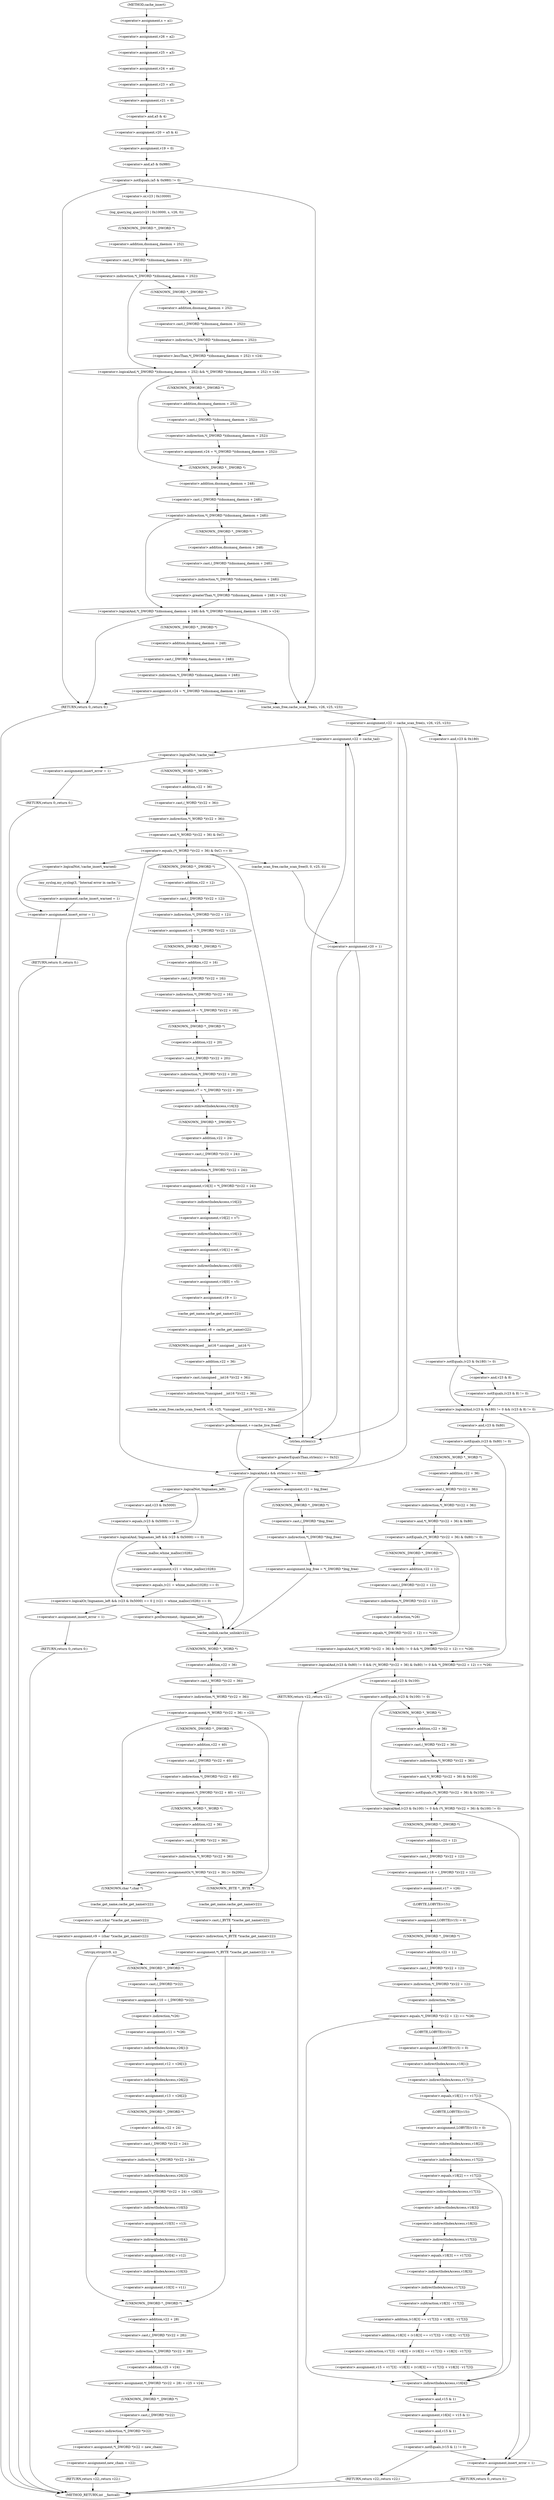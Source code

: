 digraph cache_insert {  
"1000152" [label = "(<operator>.assignment,s = a1)" ]
"1000155" [label = "(<operator>.assignment,v26 = a2)" ]
"1000158" [label = "(<operator>.assignment,v25 = a3)" ]
"1000161" [label = "(<operator>.assignment,v24 = a4)" ]
"1000164" [label = "(<operator>.assignment,v23 = a5)" ]
"1000167" [label = "(<operator>.assignment,v21 = 0)" ]
"1000170" [label = "(<operator>.assignment,v20 = a5 & 4)" ]
"1000172" [label = "(<operator>.and,a5 & 4)" ]
"1000175" [label = "(<operator>.assignment,v19 = 0)" ]
"1000179" [label = "(<operator>.notEquals,(a5 & 0x980) != 0)" ]
"1000180" [label = "(<operator>.and,a5 & 0x980)" ]
"1000185" [label = "(log_query,log_query(v23 | 0x10000, s, v26, 0))" ]
"1000186" [label = "(<operator>.or,v23 | 0x10000)" ]
"1000193" [label = "(<operator>.logicalAnd,*(_DWORD *)(dnsmasq_daemon + 252) && *(_DWORD *)(dnsmasq_daemon + 252) < v24)" ]
"1000194" [label = "(<operator>.indirection,*(_DWORD *)(dnsmasq_daemon + 252))" ]
"1000195" [label = "(<operator>.cast,(_DWORD *)(dnsmasq_daemon + 252))" ]
"1000196" [label = "(UNKNOWN,_DWORD *,_DWORD *)" ]
"1000197" [label = "(<operator>.addition,dnsmasq_daemon + 252)" ]
"1000200" [label = "(<operator>.lessThan,*(_DWORD *)(dnsmasq_daemon + 252) < v24)" ]
"1000201" [label = "(<operator>.indirection,*(_DWORD *)(dnsmasq_daemon + 252))" ]
"1000202" [label = "(<operator>.cast,(_DWORD *)(dnsmasq_daemon + 252))" ]
"1000203" [label = "(UNKNOWN,_DWORD *,_DWORD *)" ]
"1000204" [label = "(<operator>.addition,dnsmasq_daemon + 252)" ]
"1000208" [label = "(<operator>.assignment,v24 = *(_DWORD *)(dnsmasq_daemon + 252))" ]
"1000210" [label = "(<operator>.indirection,*(_DWORD *)(dnsmasq_daemon + 252))" ]
"1000211" [label = "(<operator>.cast,(_DWORD *)(dnsmasq_daemon + 252))" ]
"1000212" [label = "(UNKNOWN,_DWORD *,_DWORD *)" ]
"1000213" [label = "(<operator>.addition,dnsmasq_daemon + 252)" ]
"1000217" [label = "(<operator>.logicalAnd,*(_DWORD *)(dnsmasq_daemon + 248) && *(_DWORD *)(dnsmasq_daemon + 248) > v24)" ]
"1000218" [label = "(<operator>.indirection,*(_DWORD *)(dnsmasq_daemon + 248))" ]
"1000219" [label = "(<operator>.cast,(_DWORD *)(dnsmasq_daemon + 248))" ]
"1000220" [label = "(UNKNOWN,_DWORD *,_DWORD *)" ]
"1000221" [label = "(<operator>.addition,dnsmasq_daemon + 248)" ]
"1000224" [label = "(<operator>.greaterThan,*(_DWORD *)(dnsmasq_daemon + 248) > v24)" ]
"1000225" [label = "(<operator>.indirection,*(_DWORD *)(dnsmasq_daemon + 248))" ]
"1000226" [label = "(<operator>.cast,(_DWORD *)(dnsmasq_daemon + 248))" ]
"1000227" [label = "(UNKNOWN,_DWORD *,_DWORD *)" ]
"1000228" [label = "(<operator>.addition,dnsmasq_daemon + 248)" ]
"1000232" [label = "(<operator>.assignment,v24 = *(_DWORD *)(dnsmasq_daemon + 248))" ]
"1000234" [label = "(<operator>.indirection,*(_DWORD *)(dnsmasq_daemon + 248))" ]
"1000235" [label = "(<operator>.cast,(_DWORD *)(dnsmasq_daemon + 248))" ]
"1000236" [label = "(UNKNOWN,_DWORD *,_DWORD *)" ]
"1000237" [label = "(<operator>.addition,dnsmasq_daemon + 248)" ]
"1000242" [label = "(RETURN,return 0;,return 0;)" ]
"1000244" [label = "(<operator>.assignment,v22 = cache_scan_free(s, v26, v25, v23))" ]
"1000246" [label = "(cache_scan_free,cache_scan_free(s, v26, v25, v23))" ]
"1000255" [label = "(<operator>.logicalAnd,(v23 & 0x180) != 0 && (v23 & 8) != 0)" ]
"1000256" [label = "(<operator>.notEquals,(v23 & 0x180) != 0)" ]
"1000257" [label = "(<operator>.and,v23 & 0x180)" ]
"1000261" [label = "(<operator>.notEquals,(v23 & 8) != 0)" ]
"1000262" [label = "(<operator>.and,v23 & 8)" ]
"1000268" [label = "(<operator>.logicalAnd,(v23 & 0x80) != 0 && (*(_WORD *)(v22 + 36) & 0x80) != 0 && *(_DWORD *)(v22 + 12) == *v26)" ]
"1000269" [label = "(<operator>.notEquals,(v23 & 0x80) != 0)" ]
"1000270" [label = "(<operator>.and,v23 & 0x80)" ]
"1000274" [label = "(<operator>.logicalAnd,(*(_WORD *)(v22 + 36) & 0x80) != 0 && *(_DWORD *)(v22 + 12) == *v26)" ]
"1000275" [label = "(<operator>.notEquals,(*(_WORD *)(v22 + 36) & 0x80) != 0)" ]
"1000276" [label = "(<operator>.and,*(_WORD *)(v22 + 36) & 0x80)" ]
"1000277" [label = "(<operator>.indirection,*(_WORD *)(v22 + 36))" ]
"1000278" [label = "(<operator>.cast,(_WORD *)(v22 + 36))" ]
"1000279" [label = "(UNKNOWN,_WORD *,_WORD *)" ]
"1000280" [label = "(<operator>.addition,v22 + 36)" ]
"1000285" [label = "(<operator>.equals,*(_DWORD *)(v22 + 12) == *v26)" ]
"1000286" [label = "(<operator>.indirection,*(_DWORD *)(v22 + 12))" ]
"1000287" [label = "(<operator>.cast,(_DWORD *)(v22 + 12))" ]
"1000288" [label = "(UNKNOWN,_DWORD *,_DWORD *)" ]
"1000289" [label = "(<operator>.addition,v22 + 12)" ]
"1000292" [label = "(<operator>.indirection,*v26)" ]
"1000294" [label = "(RETURN,return v22;,return v22;)" ]
"1000297" [label = "(<operator>.logicalAnd,(v23 & 0x100) != 0 && (*(_WORD *)(v22 + 36) & 0x100) != 0)" ]
"1000298" [label = "(<operator>.notEquals,(v23 & 0x100) != 0)" ]
"1000299" [label = "(<operator>.and,v23 & 0x100)" ]
"1000303" [label = "(<operator>.notEquals,(*(_WORD *)(v22 + 36) & 0x100) != 0)" ]
"1000304" [label = "(<operator>.and,*(_WORD *)(v22 + 36) & 0x100)" ]
"1000305" [label = "(<operator>.indirection,*(_WORD *)(v22 + 36))" ]
"1000306" [label = "(<operator>.cast,(_WORD *)(v22 + 36))" ]
"1000307" [label = "(UNKNOWN,_WORD *,_WORD *)" ]
"1000308" [label = "(<operator>.addition,v22 + 36)" ]
"1000314" [label = "(<operator>.assignment,v18 = (_DWORD *)(v22 + 12))" ]
"1000316" [label = "(<operator>.cast,(_DWORD *)(v22 + 12))" ]
"1000317" [label = "(UNKNOWN,_DWORD *,_DWORD *)" ]
"1000318" [label = "(<operator>.addition,v22 + 12)" ]
"1000321" [label = "(<operator>.assignment,v17 = v26)" ]
"1000324" [label = "(<operator>.assignment,LOBYTE(v15) = 0)" ]
"1000325" [label = "(LOBYTE,LOBYTE(v15))" ]
"1000329" [label = "(<operator>.equals,*(_DWORD *)(v22 + 12) == *v26)" ]
"1000330" [label = "(<operator>.indirection,*(_DWORD *)(v22 + 12))" ]
"1000331" [label = "(<operator>.cast,(_DWORD *)(v22 + 12))" ]
"1000332" [label = "(UNKNOWN,_DWORD *,_DWORD *)" ]
"1000333" [label = "(<operator>.addition,v22 + 12)" ]
"1000336" [label = "(<operator>.indirection,*v26)" ]
"1000339" [label = "(<operator>.assignment,LOBYTE(v15) = 0)" ]
"1000340" [label = "(LOBYTE,LOBYTE(v15))" ]
"1000344" [label = "(<operator>.equals,v18[1] == v17[1])" ]
"1000345" [label = "(<operator>.indirectIndexAccess,v18[1])" ]
"1000348" [label = "(<operator>.indirectIndexAccess,v17[1])" ]
"1000352" [label = "(<operator>.assignment,LOBYTE(v15) = 0)" ]
"1000353" [label = "(LOBYTE,LOBYTE(v15))" ]
"1000357" [label = "(<operator>.equals,v18[2] == v17[2])" ]
"1000358" [label = "(<operator>.indirectIndexAccess,v18[2])" ]
"1000361" [label = "(<operator>.indirectIndexAccess,v17[2])" ]
"1000364" [label = "(<operator>.assignment,v15 = v17[3] - v18[3] + (v18[3] == v17[3]) + v18[3] - v17[3])" ]
"1000366" [label = "(<operator>.subtraction,v17[3] - v18[3] + (v18[3] == v17[3]) + v18[3] - v17[3])" ]
"1000367" [label = "(<operator>.indirectIndexAccess,v17[3])" ]
"1000370" [label = "(<operator>.addition,v18[3] + (v18[3] == v17[3]) + v18[3] - v17[3])" ]
"1000371" [label = "(<operator>.indirectIndexAccess,v18[3])" ]
"1000374" [label = "(<operator>.addition,(v18[3] == v17[3]) + v18[3] - v17[3])" ]
"1000375" [label = "(<operator>.equals,v18[3] == v17[3])" ]
"1000376" [label = "(<operator>.indirectIndexAccess,v18[3])" ]
"1000379" [label = "(<operator>.indirectIndexAccess,v17[3])" ]
"1000382" [label = "(<operator>.subtraction,v18[3] - v17[3])" ]
"1000383" [label = "(<operator>.indirectIndexAccess,v18[3])" ]
"1000386" [label = "(<operator>.indirectIndexAccess,v17[3])" ]
"1000389" [label = "(<operator>.assignment,v16[4] = v15 & 1)" ]
"1000390" [label = "(<operator>.indirectIndexAccess,v16[4])" ]
"1000393" [label = "(<operator>.and,v15 & 1)" ]
"1000397" [label = "(<operator>.notEquals,(v15 & 1) != 0)" ]
"1000398" [label = "(<operator>.and,v15 & 1)" ]
"1000402" [label = "(RETURN,return v22;,return v22;)" ]
"1000404" [label = "(<operator>.assignment,insert_error = 1)" ]
"1000407" [label = "(RETURN,return 0;,return 0;)" ]
"1000412" [label = "(<operator>.assignment,v22 = cache_tail)" ]
"1000416" [label = "(<operator>.logicalNot,!cache_tail)" ]
"1000419" [label = "(<operator>.assignment,insert_error = 1)" ]
"1000422" [label = "(RETURN,return 0;,return 0;)" ]
"1000425" [label = "(<operator>.equals,(*(_WORD *)(v22 + 36) & 0xC) == 0)" ]
"1000426" [label = "(<operator>.and,*(_WORD *)(v22 + 36) & 0xC)" ]
"1000427" [label = "(<operator>.indirection,*(_WORD *)(v22 + 36))" ]
"1000428" [label = "(<operator>.cast,(_WORD *)(v22 + 36))" ]
"1000429" [label = "(UNKNOWN,_WORD *,_WORD *)" ]
"1000430" [label = "(<operator>.addition,v22 + 36)" ]
"1000440" [label = "(<operator>.logicalNot,!cache_insert_warned)" ]
"1000443" [label = "(my_syslog,my_syslog(3, \"Internal error in cache.\"))" ]
"1000446" [label = "(<operator>.assignment,cache_insert_warned = 1)" ]
"1000449" [label = "(<operator>.assignment,insert_error = 1)" ]
"1000452" [label = "(RETURN,return 0;,return 0;)" ]
"1000457" [label = "(<operator>.assignment,v5 = *(_DWORD *)(v22 + 12))" ]
"1000459" [label = "(<operator>.indirection,*(_DWORD *)(v22 + 12))" ]
"1000460" [label = "(<operator>.cast,(_DWORD *)(v22 + 12))" ]
"1000461" [label = "(UNKNOWN,_DWORD *,_DWORD *)" ]
"1000462" [label = "(<operator>.addition,v22 + 12)" ]
"1000465" [label = "(<operator>.assignment,v6 = *(_DWORD *)(v22 + 16))" ]
"1000467" [label = "(<operator>.indirection,*(_DWORD *)(v22 + 16))" ]
"1000468" [label = "(<operator>.cast,(_DWORD *)(v22 + 16))" ]
"1000469" [label = "(UNKNOWN,_DWORD *,_DWORD *)" ]
"1000470" [label = "(<operator>.addition,v22 + 16)" ]
"1000473" [label = "(<operator>.assignment,v7 = *(_DWORD *)(v22 + 20))" ]
"1000475" [label = "(<operator>.indirection,*(_DWORD *)(v22 + 20))" ]
"1000476" [label = "(<operator>.cast,(_DWORD *)(v22 + 20))" ]
"1000477" [label = "(UNKNOWN,_DWORD *,_DWORD *)" ]
"1000478" [label = "(<operator>.addition,v22 + 20)" ]
"1000481" [label = "(<operator>.assignment,v16[3] = *(_DWORD *)(v22 + 24))" ]
"1000482" [label = "(<operator>.indirectIndexAccess,v16[3])" ]
"1000485" [label = "(<operator>.indirection,*(_DWORD *)(v22 + 24))" ]
"1000486" [label = "(<operator>.cast,(_DWORD *)(v22 + 24))" ]
"1000487" [label = "(UNKNOWN,_DWORD *,_DWORD *)" ]
"1000488" [label = "(<operator>.addition,v22 + 24)" ]
"1000491" [label = "(<operator>.assignment,v16[2] = v7)" ]
"1000492" [label = "(<operator>.indirectIndexAccess,v16[2])" ]
"1000496" [label = "(<operator>.assignment,v16[1] = v6)" ]
"1000497" [label = "(<operator>.indirectIndexAccess,v16[1])" ]
"1000501" [label = "(<operator>.assignment,v16[0] = v5)" ]
"1000502" [label = "(<operator>.indirectIndexAccess,v16[0])" ]
"1000506" [label = "(<operator>.assignment,v19 = 1)" ]
"1000509" [label = "(<operator>.assignment,v8 = cache_get_name(v22))" ]
"1000511" [label = "(cache_get_name,cache_get_name(v22))" ]
"1000513" [label = "(cache_scan_free,cache_scan_free(v8, v16, v25, *(unsigned __int16 *)(v22 + 36)))" ]
"1000517" [label = "(<operator>.indirection,*(unsigned __int16 *)(v22 + 36))" ]
"1000518" [label = "(<operator>.cast,(unsigned __int16 *)(v22 + 36))" ]
"1000519" [label = "(UNKNOWN,unsigned __int16 *,unsigned __int16 *)" ]
"1000520" [label = "(<operator>.addition,v22 + 36)" ]
"1000523" [label = "(<operator>.preIncrement,++cache_live_freed)" ]
"1000527" [label = "(cache_scan_free,cache_scan_free(0, 0, v25, 0))" ]
"1000532" [label = "(<operator>.assignment,v20 = 1)" ]
"1000536" [label = "(<operator>.logicalAnd,s && strlen(s) >= 0x32)" ]
"1000538" [label = "(<operator>.greaterEqualsThan,strlen(s) >= 0x32)" ]
"1000539" [label = "(strlen,strlen(s))" ]
"1000546" [label = "(<operator>.assignment,v21 = big_free)" ]
"1000549" [label = "(<operator>.assignment,big_free = *(_DWORD *)big_free)" ]
"1000551" [label = "(<operator>.indirection,*(_DWORD *)big_free)" ]
"1000552" [label = "(<operator>.cast,(_DWORD *)big_free)" ]
"1000553" [label = "(UNKNOWN,_DWORD *,_DWORD *)" ]
"1000558" [label = "(<operator>.logicalOr,!bignames_left && (v23 & 0x5000) == 0 || (v21 = whine_malloc(1028)) == 0)" ]
"1000559" [label = "(<operator>.logicalAnd,!bignames_left && (v23 & 0x5000) == 0)" ]
"1000560" [label = "(<operator>.logicalNot,!bignames_left)" ]
"1000562" [label = "(<operator>.equals,(v23 & 0x5000) == 0)" ]
"1000563" [label = "(<operator>.and,v23 & 0x5000)" ]
"1000567" [label = "(<operator>.equals,(v21 = whine_malloc(1028)) == 0)" ]
"1000568" [label = "(<operator>.assignment,v21 = whine_malloc(1028))" ]
"1000570" [label = "(whine_malloc,whine_malloc(1028))" ]
"1000574" [label = "(<operator>.assignment,insert_error = 1)" ]
"1000577" [label = "(RETURN,return 0;,return 0;)" ]
"1000581" [label = "(<operator>.preDecrement,--bignames_left)" ]
"1000583" [label = "(cache_unlink,cache_unlink(v22))" ]
"1000585" [label = "(<operator>.assignment,*(_WORD *)(v22 + 36) = v23)" ]
"1000586" [label = "(<operator>.indirection,*(_WORD *)(v22 + 36))" ]
"1000587" [label = "(<operator>.cast,(_WORD *)(v22 + 36))" ]
"1000588" [label = "(UNKNOWN,_WORD *,_WORD *)" ]
"1000589" [label = "(<operator>.addition,v22 + 36)" ]
"1000596" [label = "(<operator>.assignment,*(_DWORD *)(v22 + 40) = v21)" ]
"1000597" [label = "(<operator>.indirection,*(_DWORD *)(v22 + 40))" ]
"1000598" [label = "(<operator>.cast,(_DWORD *)(v22 + 40))" ]
"1000599" [label = "(UNKNOWN,_DWORD *,_DWORD *)" ]
"1000600" [label = "(<operator>.addition,v22 + 40)" ]
"1000604" [label = "(<operators>.assignmentOr,*(_WORD *)(v22 + 36) |= 0x200u)" ]
"1000605" [label = "(<operator>.indirection,*(_WORD *)(v22 + 36))" ]
"1000606" [label = "(<operator>.cast,(_WORD *)(v22 + 36))" ]
"1000607" [label = "(UNKNOWN,_WORD *,_WORD *)" ]
"1000608" [label = "(<operator>.addition,v22 + 36)" ]
"1000615" [label = "(<operator>.assignment,v9 = (char *)cache_get_name(v22))" ]
"1000617" [label = "(<operator>.cast,(char *)cache_get_name(v22))" ]
"1000618" [label = "(UNKNOWN,char *,char *)" ]
"1000619" [label = "(cache_get_name,cache_get_name(v22))" ]
"1000621" [label = "(strcpy,strcpy(v9, s))" ]
"1000626" [label = "(<operator>.assignment,*(_BYTE *)cache_get_name(v22) = 0)" ]
"1000627" [label = "(<operator>.indirection,*(_BYTE *)cache_get_name(v22))" ]
"1000628" [label = "(<operator>.cast,(_BYTE *)cache_get_name(v22))" ]
"1000629" [label = "(UNKNOWN,_BYTE *,_BYTE *)" ]
"1000630" [label = "(cache_get_name,cache_get_name(v22))" ]
"1000636" [label = "(<operator>.assignment,v10 = (_DWORD *)v22)" ]
"1000638" [label = "(<operator>.cast,(_DWORD *)v22)" ]
"1000639" [label = "(UNKNOWN,_DWORD *,_DWORD *)" ]
"1000641" [label = "(<operator>.assignment,v11 = *v26)" ]
"1000643" [label = "(<operator>.indirection,*v26)" ]
"1000645" [label = "(<operator>.assignment,v12 = v26[1])" ]
"1000647" [label = "(<operator>.indirectIndexAccess,v26[1])" ]
"1000650" [label = "(<operator>.assignment,v13 = v26[2])" ]
"1000652" [label = "(<operator>.indirectIndexAccess,v26[2])" ]
"1000655" [label = "(<operator>.assignment,*(_DWORD *)(v22 + 24) = v26[3])" ]
"1000656" [label = "(<operator>.indirection,*(_DWORD *)(v22 + 24))" ]
"1000657" [label = "(<operator>.cast,(_DWORD *)(v22 + 24))" ]
"1000658" [label = "(UNKNOWN,_DWORD *,_DWORD *)" ]
"1000659" [label = "(<operator>.addition,v22 + 24)" ]
"1000662" [label = "(<operator>.indirectIndexAccess,v26[3])" ]
"1000665" [label = "(<operator>.assignment,v10[5] = v13)" ]
"1000666" [label = "(<operator>.indirectIndexAccess,v10[5])" ]
"1000670" [label = "(<operator>.assignment,v10[4] = v12)" ]
"1000671" [label = "(<operator>.indirectIndexAccess,v10[4])" ]
"1000675" [label = "(<operator>.assignment,v10[3] = v11)" ]
"1000676" [label = "(<operator>.indirectIndexAccess,v10[3])" ]
"1000680" [label = "(<operator>.assignment,*(_DWORD *)(v22 + 28) = v25 + v24)" ]
"1000681" [label = "(<operator>.indirection,*(_DWORD *)(v22 + 28))" ]
"1000682" [label = "(<operator>.cast,(_DWORD *)(v22 + 28))" ]
"1000683" [label = "(UNKNOWN,_DWORD *,_DWORD *)" ]
"1000684" [label = "(<operator>.addition,v22 + 28)" ]
"1000687" [label = "(<operator>.addition,v25 + v24)" ]
"1000690" [label = "(<operator>.assignment,*(_DWORD *)v22 = new_chain)" ]
"1000691" [label = "(<operator>.indirection,*(_DWORD *)v22)" ]
"1000692" [label = "(<operator>.cast,(_DWORD *)v22)" ]
"1000693" [label = "(UNKNOWN,_DWORD *,_DWORD *)" ]
"1000696" [label = "(<operator>.assignment,new_chain = v22)" ]
"1000699" [label = "(RETURN,return v22;,return v22;)" ]
"1000123" [label = "(METHOD,cache_insert)" ]
"1000701" [label = "(METHOD_RETURN,int __fastcall)" ]
  "1000152" -> "1000155" 
  "1000155" -> "1000158" 
  "1000158" -> "1000161" 
  "1000161" -> "1000164" 
  "1000164" -> "1000167" 
  "1000167" -> "1000172" 
  "1000170" -> "1000175" 
  "1000172" -> "1000170" 
  "1000175" -> "1000180" 
  "1000179" -> "1000186" 
  "1000179" -> "1000242" 
  "1000179" -> "1000246" 
  "1000180" -> "1000179" 
  "1000185" -> "1000196" 
  "1000186" -> "1000185" 
  "1000193" -> "1000220" 
  "1000193" -> "1000212" 
  "1000194" -> "1000203" 
  "1000194" -> "1000193" 
  "1000195" -> "1000194" 
  "1000196" -> "1000197" 
  "1000197" -> "1000195" 
  "1000200" -> "1000193" 
  "1000201" -> "1000200" 
  "1000202" -> "1000201" 
  "1000203" -> "1000204" 
  "1000204" -> "1000202" 
  "1000208" -> "1000220" 
  "1000210" -> "1000208" 
  "1000211" -> "1000210" 
  "1000212" -> "1000213" 
  "1000213" -> "1000211" 
  "1000217" -> "1000236" 
  "1000217" -> "1000242" 
  "1000217" -> "1000246" 
  "1000218" -> "1000227" 
  "1000218" -> "1000217" 
  "1000219" -> "1000218" 
  "1000220" -> "1000221" 
  "1000221" -> "1000219" 
  "1000224" -> "1000217" 
  "1000225" -> "1000224" 
  "1000226" -> "1000225" 
  "1000227" -> "1000228" 
  "1000228" -> "1000226" 
  "1000232" -> "1000242" 
  "1000232" -> "1000246" 
  "1000234" -> "1000232" 
  "1000235" -> "1000234" 
  "1000236" -> "1000237" 
  "1000237" -> "1000235" 
  "1000242" -> "1000701" 
  "1000244" -> "1000257" 
  "1000244" -> "1000412" 
  "1000244" -> "1000536" 
  "1000244" -> "1000539" 
  "1000246" -> "1000244" 
  "1000255" -> "1000270" 
  "1000255" -> "1000404" 
  "1000256" -> "1000255" 
  "1000256" -> "1000262" 
  "1000257" -> "1000256" 
  "1000261" -> "1000255" 
  "1000262" -> "1000261" 
  "1000268" -> "1000294" 
  "1000268" -> "1000299" 
  "1000269" -> "1000279" 
  "1000269" -> "1000268" 
  "1000270" -> "1000269" 
  "1000274" -> "1000268" 
  "1000275" -> "1000288" 
  "1000275" -> "1000274" 
  "1000276" -> "1000275" 
  "1000277" -> "1000276" 
  "1000278" -> "1000277" 
  "1000279" -> "1000280" 
  "1000280" -> "1000278" 
  "1000285" -> "1000274" 
  "1000286" -> "1000292" 
  "1000287" -> "1000286" 
  "1000288" -> "1000289" 
  "1000289" -> "1000287" 
  "1000292" -> "1000285" 
  "1000294" -> "1000701" 
  "1000297" -> "1000317" 
  "1000297" -> "1000404" 
  "1000298" -> "1000307" 
  "1000298" -> "1000297" 
  "1000299" -> "1000298" 
  "1000303" -> "1000297" 
  "1000304" -> "1000303" 
  "1000305" -> "1000304" 
  "1000306" -> "1000305" 
  "1000307" -> "1000308" 
  "1000308" -> "1000306" 
  "1000314" -> "1000321" 
  "1000316" -> "1000314" 
  "1000317" -> "1000318" 
  "1000318" -> "1000316" 
  "1000321" -> "1000325" 
  "1000324" -> "1000332" 
  "1000325" -> "1000324" 
  "1000329" -> "1000340" 
  "1000329" -> "1000390" 
  "1000330" -> "1000336" 
  "1000331" -> "1000330" 
  "1000332" -> "1000333" 
  "1000333" -> "1000331" 
  "1000336" -> "1000329" 
  "1000339" -> "1000345" 
  "1000340" -> "1000339" 
  "1000344" -> "1000353" 
  "1000344" -> "1000390" 
  "1000345" -> "1000348" 
  "1000348" -> "1000344" 
  "1000352" -> "1000358" 
  "1000353" -> "1000352" 
  "1000357" -> "1000367" 
  "1000357" -> "1000390" 
  "1000358" -> "1000361" 
  "1000361" -> "1000357" 
  "1000364" -> "1000390" 
  "1000366" -> "1000364" 
  "1000367" -> "1000371" 
  "1000370" -> "1000366" 
  "1000371" -> "1000376" 
  "1000374" -> "1000370" 
  "1000375" -> "1000383" 
  "1000376" -> "1000379" 
  "1000379" -> "1000375" 
  "1000382" -> "1000374" 
  "1000383" -> "1000386" 
  "1000386" -> "1000382" 
  "1000389" -> "1000398" 
  "1000390" -> "1000393" 
  "1000393" -> "1000389" 
  "1000397" -> "1000402" 
  "1000397" -> "1000404" 
  "1000398" -> "1000397" 
  "1000402" -> "1000701" 
  "1000404" -> "1000407" 
  "1000407" -> "1000701" 
  "1000412" -> "1000416" 
  "1000416" -> "1000429" 
  "1000416" -> "1000419" 
  "1000419" -> "1000422" 
  "1000422" -> "1000701" 
  "1000425" -> "1000536" 
  "1000425" -> "1000539" 
  "1000425" -> "1000440" 
  "1000425" -> "1000461" 
  "1000425" -> "1000527" 
  "1000426" -> "1000425" 
  "1000427" -> "1000426" 
  "1000428" -> "1000427" 
  "1000429" -> "1000430" 
  "1000430" -> "1000428" 
  "1000440" -> "1000443" 
  "1000440" -> "1000449" 
  "1000443" -> "1000446" 
  "1000446" -> "1000449" 
  "1000449" -> "1000452" 
  "1000452" -> "1000701" 
  "1000457" -> "1000469" 
  "1000459" -> "1000457" 
  "1000460" -> "1000459" 
  "1000461" -> "1000462" 
  "1000462" -> "1000460" 
  "1000465" -> "1000477" 
  "1000467" -> "1000465" 
  "1000468" -> "1000467" 
  "1000469" -> "1000470" 
  "1000470" -> "1000468" 
  "1000473" -> "1000482" 
  "1000475" -> "1000473" 
  "1000476" -> "1000475" 
  "1000477" -> "1000478" 
  "1000478" -> "1000476" 
  "1000481" -> "1000492" 
  "1000482" -> "1000487" 
  "1000485" -> "1000481" 
  "1000486" -> "1000485" 
  "1000487" -> "1000488" 
  "1000488" -> "1000486" 
  "1000491" -> "1000497" 
  "1000492" -> "1000491" 
  "1000496" -> "1000502" 
  "1000497" -> "1000496" 
  "1000501" -> "1000506" 
  "1000502" -> "1000501" 
  "1000506" -> "1000511" 
  "1000509" -> "1000519" 
  "1000511" -> "1000509" 
  "1000513" -> "1000523" 
  "1000517" -> "1000513" 
  "1000518" -> "1000517" 
  "1000519" -> "1000520" 
  "1000520" -> "1000518" 
  "1000523" -> "1000412" 
  "1000523" -> "1000536" 
  "1000523" -> "1000539" 
  "1000527" -> "1000532" 
  "1000532" -> "1000412" 
  "1000532" -> "1000536" 
  "1000532" -> "1000539" 
  "1000536" -> "1000546" 
  "1000536" -> "1000560" 
  "1000536" -> "1000583" 
  "1000538" -> "1000536" 
  "1000539" -> "1000538" 
  "1000546" -> "1000553" 
  "1000549" -> "1000583" 
  "1000551" -> "1000549" 
  "1000552" -> "1000551" 
  "1000553" -> "1000552" 
  "1000558" -> "1000574" 
  "1000558" -> "1000581" 
  "1000558" -> "1000583" 
  "1000559" -> "1000558" 
  "1000559" -> "1000570" 
  "1000560" -> "1000559" 
  "1000560" -> "1000563" 
  "1000562" -> "1000559" 
  "1000563" -> "1000562" 
  "1000567" -> "1000558" 
  "1000568" -> "1000567" 
  "1000570" -> "1000568" 
  "1000574" -> "1000577" 
  "1000577" -> "1000701" 
  "1000581" -> "1000583" 
  "1000583" -> "1000588" 
  "1000585" -> "1000599" 
  "1000585" -> "1000629" 
  "1000585" -> "1000618" 
  "1000586" -> "1000585" 
  "1000587" -> "1000586" 
  "1000588" -> "1000589" 
  "1000589" -> "1000587" 
  "1000596" -> "1000607" 
  "1000597" -> "1000596" 
  "1000598" -> "1000597" 
  "1000599" -> "1000600" 
  "1000600" -> "1000598" 
  "1000604" -> "1000629" 
  "1000604" -> "1000618" 
  "1000605" -> "1000604" 
  "1000606" -> "1000605" 
  "1000607" -> "1000608" 
  "1000608" -> "1000606" 
  "1000615" -> "1000621" 
  "1000617" -> "1000615" 
  "1000618" -> "1000619" 
  "1000619" -> "1000617" 
  "1000621" -> "1000683" 
  "1000621" -> "1000639" 
  "1000626" -> "1000683" 
  "1000626" -> "1000639" 
  "1000627" -> "1000626" 
  "1000628" -> "1000627" 
  "1000629" -> "1000630" 
  "1000630" -> "1000628" 
  "1000636" -> "1000643" 
  "1000638" -> "1000636" 
  "1000639" -> "1000638" 
  "1000641" -> "1000647" 
  "1000643" -> "1000641" 
  "1000645" -> "1000652" 
  "1000647" -> "1000645" 
  "1000650" -> "1000658" 
  "1000652" -> "1000650" 
  "1000655" -> "1000666" 
  "1000656" -> "1000662" 
  "1000657" -> "1000656" 
  "1000658" -> "1000659" 
  "1000659" -> "1000657" 
  "1000662" -> "1000655" 
  "1000665" -> "1000671" 
  "1000666" -> "1000665" 
  "1000670" -> "1000676" 
  "1000671" -> "1000670" 
  "1000675" -> "1000683" 
  "1000676" -> "1000675" 
  "1000680" -> "1000693" 
  "1000681" -> "1000687" 
  "1000682" -> "1000681" 
  "1000683" -> "1000684" 
  "1000684" -> "1000682" 
  "1000687" -> "1000680" 
  "1000690" -> "1000696" 
  "1000691" -> "1000690" 
  "1000692" -> "1000691" 
  "1000693" -> "1000692" 
  "1000696" -> "1000699" 
  "1000699" -> "1000701" 
  "1000123" -> "1000152" 
}
